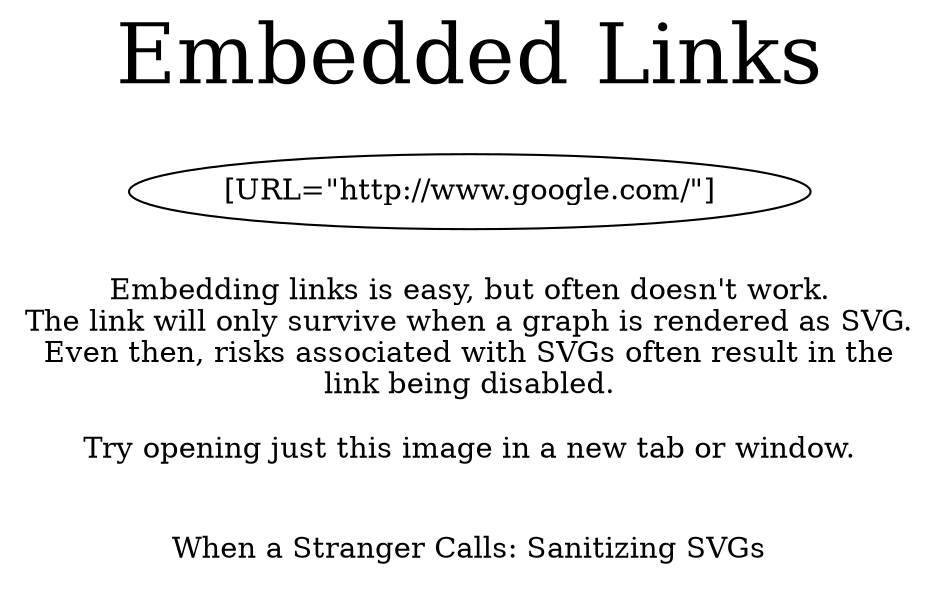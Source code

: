 digraph G {
 rankdir=LR


"When a Stranger Calls: Sanitizing SVGs" [
shape=none
URL="https://blobfolio.com/2017/03/when-a-stranger-calls-sanitizing-svgs/
"
]

"Embedding links is easy, but often doesn't work.
The link will only survive when a graph is rendered as SVG.
Even then, risks associated with SVGs often result in the
link being disabled.

Try opening just this image in a new tab or window.
" [shape=none]

"[URL=\"http://www.google.com/\"]" [URL="http://www.google.com/"]

"Embedded Links"[shape=none fontsize=40]

}
